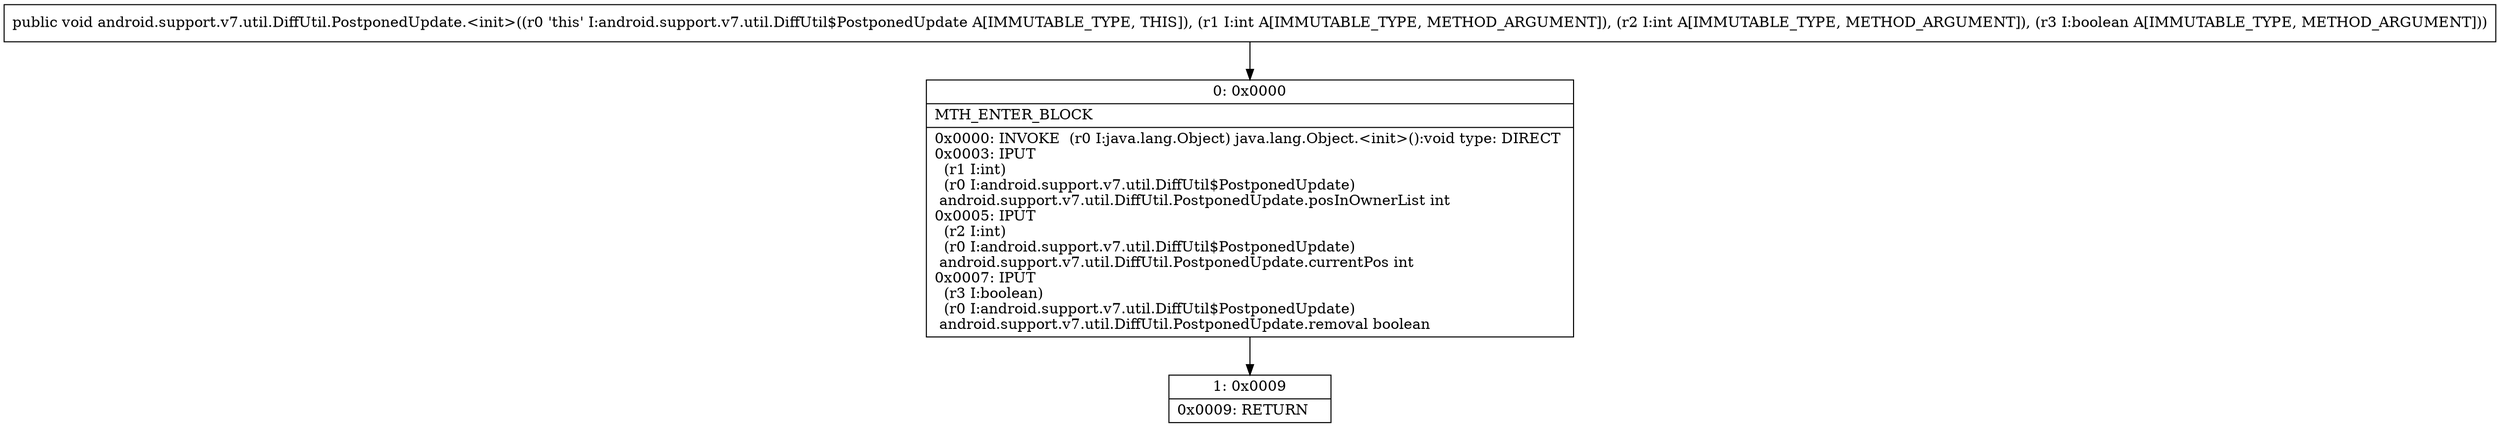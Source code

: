 digraph "CFG forandroid.support.v7.util.DiffUtil.PostponedUpdate.\<init\>(IIZ)V" {
Node_0 [shape=record,label="{0\:\ 0x0000|MTH_ENTER_BLOCK\l|0x0000: INVOKE  (r0 I:java.lang.Object) java.lang.Object.\<init\>():void type: DIRECT \l0x0003: IPUT  \l  (r1 I:int)\l  (r0 I:android.support.v7.util.DiffUtil$PostponedUpdate)\l android.support.v7.util.DiffUtil.PostponedUpdate.posInOwnerList int \l0x0005: IPUT  \l  (r2 I:int)\l  (r0 I:android.support.v7.util.DiffUtil$PostponedUpdate)\l android.support.v7.util.DiffUtil.PostponedUpdate.currentPos int \l0x0007: IPUT  \l  (r3 I:boolean)\l  (r0 I:android.support.v7.util.DiffUtil$PostponedUpdate)\l android.support.v7.util.DiffUtil.PostponedUpdate.removal boolean \l}"];
Node_1 [shape=record,label="{1\:\ 0x0009|0x0009: RETURN   \l}"];
MethodNode[shape=record,label="{public void android.support.v7.util.DiffUtil.PostponedUpdate.\<init\>((r0 'this' I:android.support.v7.util.DiffUtil$PostponedUpdate A[IMMUTABLE_TYPE, THIS]), (r1 I:int A[IMMUTABLE_TYPE, METHOD_ARGUMENT]), (r2 I:int A[IMMUTABLE_TYPE, METHOD_ARGUMENT]), (r3 I:boolean A[IMMUTABLE_TYPE, METHOD_ARGUMENT])) }"];
MethodNode -> Node_0;
Node_0 -> Node_1;
}

